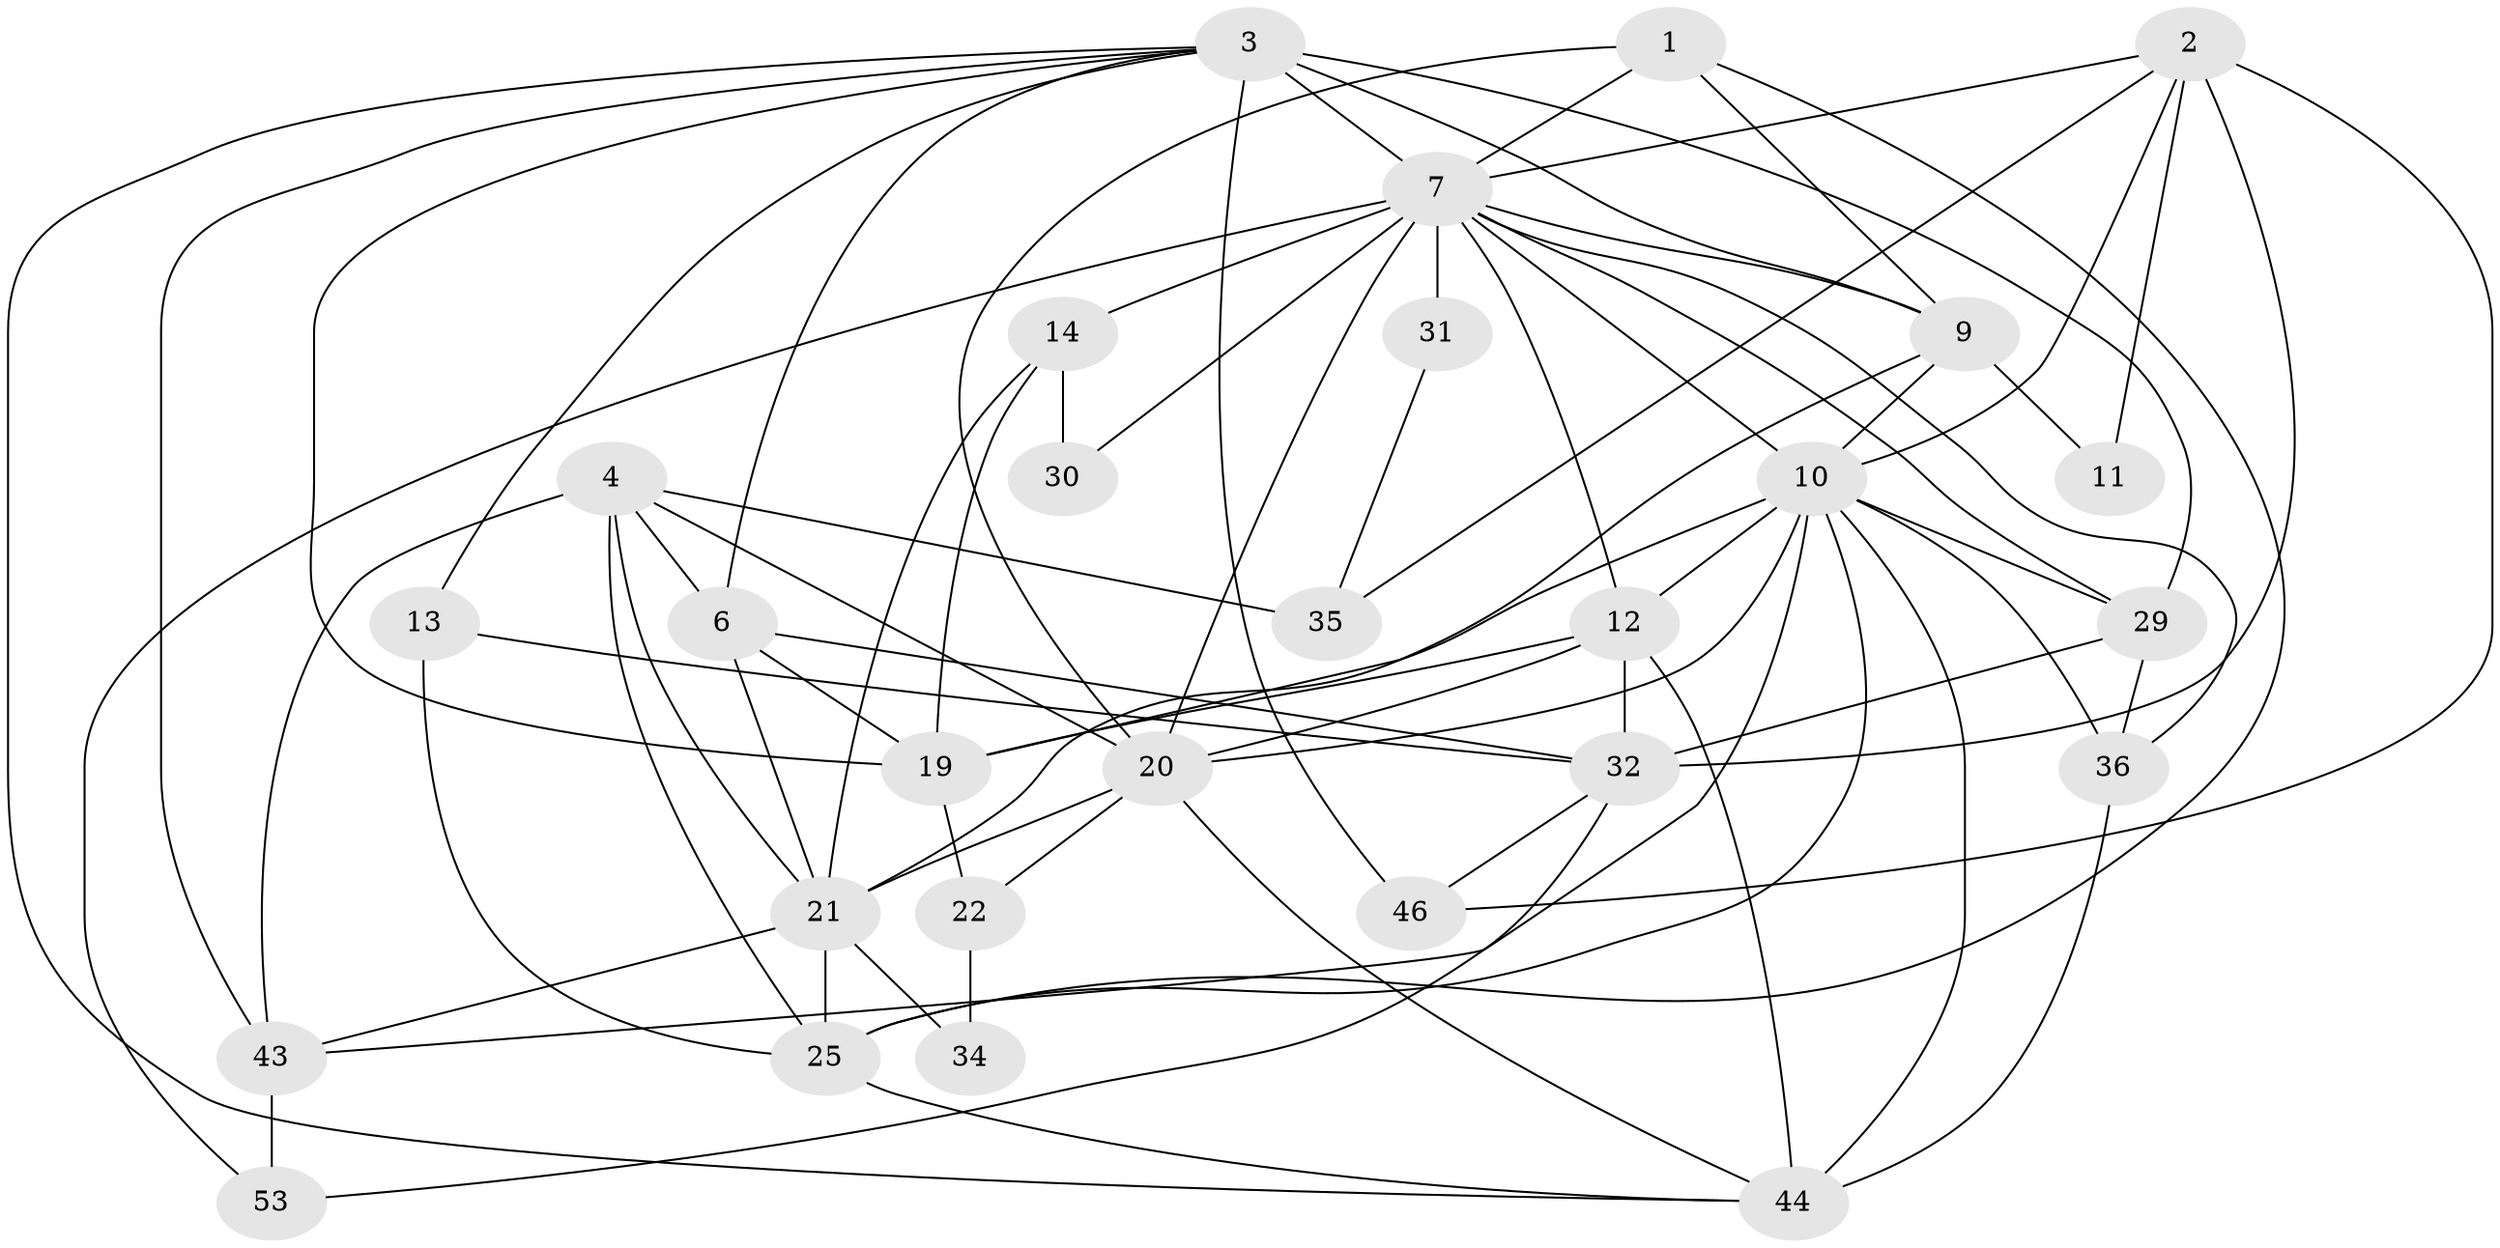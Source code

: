 // original degree distribution, {4: 0.25, 3: 0.35714285714285715, 5: 0.21428571428571427, 6: 0.125, 2: 0.05357142857142857}
// Generated by graph-tools (version 1.1) at 2025/15/03/09/25 04:15:15]
// undirected, 28 vertices, 74 edges
graph export_dot {
graph [start="1"]
  node [color=gray90,style=filled];
  1;
  2 [super="+45"];
  3 [super="+55+5+27+18"];
  4 [super="+8"];
  6 [super="+28"];
  7 [super="+54+16"];
  9 [super="+51"];
  10 [super="+24+37"];
  11;
  12 [super="+33"];
  13;
  14;
  19;
  20 [super="+39"];
  21 [super="+50+26"];
  22;
  25;
  29;
  30;
  31;
  32 [super="+38+40"];
  34;
  35;
  36;
  43;
  44 [super="+47+56+49"];
  46;
  53;
  1 -- 25;
  1 -- 7;
  1 -- 9;
  1 -- 20;
  2 -- 32;
  2 -- 35;
  2 -- 10;
  2 -- 11;
  2 -- 46;
  2 -- 7;
  3 -- 7 [weight=3];
  3 -- 9;
  3 -- 29;
  3 -- 13;
  3 -- 46 [weight=2];
  3 -- 19;
  3 -- 43;
  3 -- 44;
  3 -- 6;
  4 -- 25;
  4 -- 35;
  4 -- 21;
  4 -- 20;
  4 -- 43 [weight=2];
  4 -- 6;
  6 -- 19;
  6 -- 32;
  6 -- 21;
  7 -- 36;
  7 -- 31 [weight=2];
  7 -- 10 [weight=2];
  7 -- 12;
  7 -- 14;
  7 -- 20;
  7 -- 53;
  7 -- 29;
  7 -- 30;
  7 -- 9;
  9 -- 11;
  9 -- 21;
  9 -- 10;
  10 -- 43;
  10 -- 19;
  10 -- 20;
  10 -- 25;
  10 -- 44 [weight=3];
  10 -- 36;
  10 -- 29;
  10 -- 12;
  12 -- 44;
  12 -- 32;
  12 -- 19;
  12 -- 20;
  13 -- 25;
  13 -- 32;
  14 -- 19;
  14 -- 30;
  14 -- 21;
  19 -- 22;
  20 -- 22;
  20 -- 21;
  20 -- 44 [weight=2];
  21 -- 34;
  21 -- 25;
  21 -- 43;
  22 -- 34;
  25 -- 44;
  29 -- 36;
  29 -- 32;
  31 -- 35;
  32 -- 46;
  32 -- 53;
  36 -- 44;
  43 -- 53;
}

